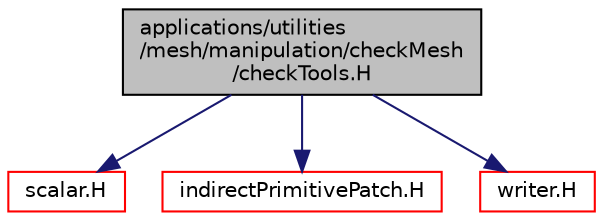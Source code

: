 digraph "applications/utilities/mesh/manipulation/checkMesh/checkTools.H"
{
  bgcolor="transparent";
  edge [fontname="Helvetica",fontsize="10",labelfontname="Helvetica",labelfontsize="10"];
  node [fontname="Helvetica",fontsize="10",shape=record];
  Node0 [label="applications/utilities\l/mesh/manipulation/checkMesh\l/checkTools.H",height=0.2,width=0.4,color="black", fillcolor="grey75", style="filled", fontcolor="black"];
  Node0 -> Node1 [color="midnightblue",fontsize="10",style="solid",fontname="Helvetica"];
  Node1 [label="scalar.H",height=0.2,width=0.4,color="red",URL="$a13334.html"];
  Node0 -> Node29 [color="midnightblue",fontsize="10",style="solid",fontname="Helvetica"];
  Node29 [label="indirectPrimitivePatch.H",height=0.2,width=0.4,color="red",URL="$a12755.html"];
  Node0 -> Node168 [color="midnightblue",fontsize="10",style="solid",fontname="Helvetica"];
  Node168 [label="writer.H",height=0.2,width=0.4,color="red",URL="$a01184.html"];
}
